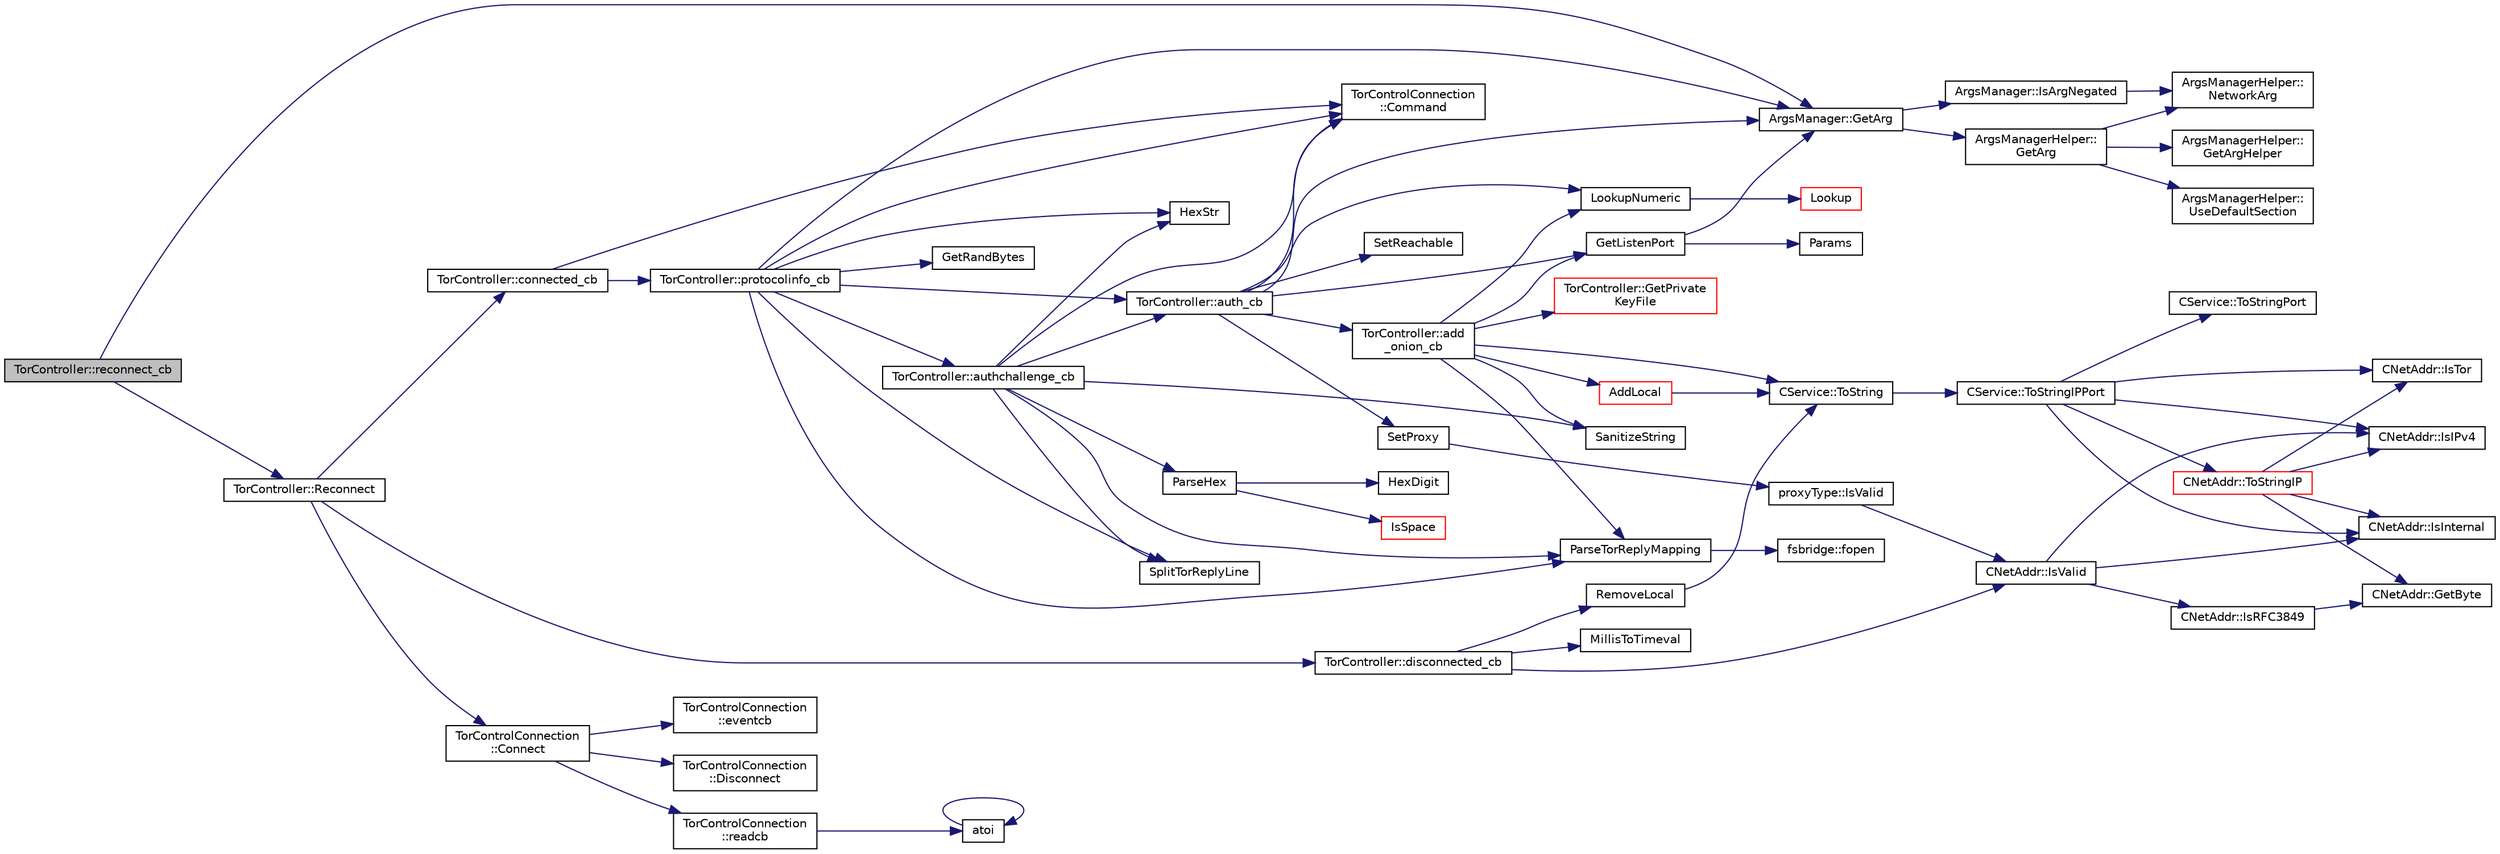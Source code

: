 digraph "TorController::reconnect_cb"
{
  edge [fontname="Helvetica",fontsize="10",labelfontname="Helvetica",labelfontsize="10"];
  node [fontname="Helvetica",fontsize="10",shape=record];
  rankdir="LR";
  Node1 [label="TorController::reconnect_cb",height=0.2,width=0.4,color="black", fillcolor="grey75", style="filled", fontcolor="black"];
  Node1 -> Node2 [color="midnightblue",fontsize="10",style="solid",fontname="Helvetica"];
  Node2 [label="TorController::Reconnect",height=0.2,width=0.4,color="black", fillcolor="white", style="filled",URL="$class_tor_controller.html#ae5d4304836fce79574ec540c5ada8269",tooltip="Reconnect, after getting disconnected. "];
  Node2 -> Node3 [color="midnightblue",fontsize="10",style="solid",fontname="Helvetica"];
  Node3 [label="TorControlConnection\l::Connect",height=0.2,width=0.4,color="black", fillcolor="white", style="filled",URL="$class_tor_control_connection.html#a36b6359caf9a304efe310b9b7141a939",tooltip="Connect to a Tor control port. "];
  Node3 -> Node4 [color="midnightblue",fontsize="10",style="solid",fontname="Helvetica"];
  Node4 [label="TorControlConnection\l::Disconnect",height=0.2,width=0.4,color="black", fillcolor="white", style="filled",URL="$class_tor_control_connection.html#ab956fc8db185b0559a2c17acab81b8e9",tooltip="Disconnect from Tor control port. "];
  Node3 -> Node5 [color="midnightblue",fontsize="10",style="solid",fontname="Helvetica"];
  Node5 [label="TorControlConnection\l::readcb",height=0.2,width=0.4,color="black", fillcolor="white", style="filled",URL="$class_tor_control_connection.html#a7d7e2393f19cb41c32223def3df769ea",tooltip="Libevent handlers: internal. "];
  Node5 -> Node6 [color="midnightblue",fontsize="10",style="solid",fontname="Helvetica"];
  Node6 [label="atoi",height=0.2,width=0.4,color="black", fillcolor="white", style="filled",URL="$strencodings_8cpp.html#aa5ce96ec36f4413f820cec9c1831c070"];
  Node6 -> Node6 [color="midnightblue",fontsize="10",style="solid",fontname="Helvetica"];
  Node3 -> Node7 [color="midnightblue",fontsize="10",style="solid",fontname="Helvetica"];
  Node7 [label="TorControlConnection\l::eventcb",height=0.2,width=0.4,color="black", fillcolor="white", style="filled",URL="$class_tor_control_connection.html#a8b22b26822247f8be7d739e14a045e98"];
  Node2 -> Node8 [color="midnightblue",fontsize="10",style="solid",fontname="Helvetica"];
  Node8 [label="TorController::connected_cb",height=0.2,width=0.4,color="black", fillcolor="white", style="filled",URL="$class_tor_controller.html#a59d56a1525a08235b07dd9eadbae0d1f",tooltip="Callback after successful connection. "];
  Node8 -> Node9 [color="midnightblue",fontsize="10",style="solid",fontname="Helvetica"];
  Node9 [label="TorControlConnection\l::Command",height=0.2,width=0.4,color="black", fillcolor="white", style="filled",URL="$class_tor_control_connection.html#a5d0292a1389bb0f78d15fe6c06a2baeb",tooltip="Send a command, register a handler for the reply. "];
  Node8 -> Node10 [color="midnightblue",fontsize="10",style="solid",fontname="Helvetica"];
  Node10 [label="TorController::protocolinfo_cb",height=0.2,width=0.4,color="black", fillcolor="white", style="filled",URL="$class_tor_controller.html#aee36fcd1cd60d7f4eb007d909894b1c3",tooltip="Callback for PROTOCOLINFO result. "];
  Node10 -> Node11 [color="midnightblue",fontsize="10",style="solid",fontname="Helvetica"];
  Node11 [label="SplitTorReplyLine",height=0.2,width=0.4,color="black", fillcolor="white", style="filled",URL="$torcontrol_8cpp.html#a3bcc380129e28cdd0d99f253477873b1"];
  Node10 -> Node12 [color="midnightblue",fontsize="10",style="solid",fontname="Helvetica"];
  Node12 [label="ParseTorReplyMapping",height=0.2,width=0.4,color="black", fillcolor="white", style="filled",URL="$torcontrol_8cpp.html#aef4e3c2281283409db7b0c878a6c2043",tooltip="Parse reply arguments in the form &#39;METHODS=COOKIE,SAFECOOKIE COOKIEFILE=\".../control_auth_cookie\"&#39;. "];
  Node12 -> Node13 [color="midnightblue",fontsize="10",style="solid",fontname="Helvetica"];
  Node13 [label="fsbridge::fopen",height=0.2,width=0.4,color="black", fillcolor="white", style="filled",URL="$namespacefsbridge.html#a19c84cec4ae9accfbc88a83e48f7ee92"];
  Node10 -> Node14 [color="midnightblue",fontsize="10",style="solid",fontname="Helvetica"];
  Node14 [label="ArgsManager::GetArg",height=0.2,width=0.4,color="black", fillcolor="white", style="filled",URL="$class_args_manager.html#a565c101a8d753ca2d71c7069a9d411c1",tooltip="Return string argument or default value. "];
  Node14 -> Node15 [color="midnightblue",fontsize="10",style="solid",fontname="Helvetica"];
  Node15 [label="ArgsManager::IsArgNegated",height=0.2,width=0.4,color="black", fillcolor="white", style="filled",URL="$class_args_manager.html#a279ccbf7bbe9de5dceb8c6bfd1736583",tooltip="Return true if the argument was originally passed as a negated option, i.e. "];
  Node15 -> Node16 [color="midnightblue",fontsize="10",style="solid",fontname="Helvetica"];
  Node16 [label="ArgsManagerHelper::\lNetworkArg",height=0.2,width=0.4,color="black", fillcolor="white", style="filled",URL="$class_args_manager_helper.html#a863ddbcfbd113cf88cf622a0a4e32c1d",tooltip="Convert regular argument into the network-specific setting. "];
  Node14 -> Node17 [color="midnightblue",fontsize="10",style="solid",fontname="Helvetica"];
  Node17 [label="ArgsManagerHelper::\lGetArg",height=0.2,width=0.4,color="black", fillcolor="white", style="filled",URL="$class_args_manager_helper.html#aa4f8f77dc468b29cffe50513c78a87cd"];
  Node17 -> Node18 [color="midnightblue",fontsize="10",style="solid",fontname="Helvetica"];
  Node18 [label="ArgsManagerHelper::\lGetArgHelper",height=0.2,width=0.4,color="black", fillcolor="white", style="filled",URL="$class_args_manager_helper.html#a1804a95992b4e10d04f0b92c53032b29",tooltip="Return true/false if an argument is set in a map, and also return the first (or last) of the possibly..."];
  Node17 -> Node16 [color="midnightblue",fontsize="10",style="solid",fontname="Helvetica"];
  Node17 -> Node19 [color="midnightblue",fontsize="10",style="solid",fontname="Helvetica"];
  Node19 [label="ArgsManagerHelper::\lUseDefaultSection",height=0.2,width=0.4,color="black", fillcolor="white", style="filled",URL="$class_args_manager_helper.html#a43f3488403e4f0433ade323e48008359",tooltip="Determine whether to use config settings in the default section, See also comments around ArgsManager..."];
  Node10 -> Node9 [color="midnightblue",fontsize="10",style="solid",fontname="Helvetica"];
  Node10 -> Node20 [color="midnightblue",fontsize="10",style="solid",fontname="Helvetica"];
  Node20 [label="TorController::auth_cb",height=0.2,width=0.4,color="black", fillcolor="white", style="filled",URL="$class_tor_controller.html#ae36bc33cb3088384517c68f71e9944ce",tooltip="Callback for AUTHENTICATE result. "];
  Node20 -> Node14 [color="midnightblue",fontsize="10",style="solid",fontname="Helvetica"];
  Node20 -> Node21 [color="midnightblue",fontsize="10",style="solid",fontname="Helvetica"];
  Node21 [label="LookupNumeric",height=0.2,width=0.4,color="black", fillcolor="white", style="filled",URL="$netbase_8cpp.html#a82f06e9cca43021fa1c4f234a7fe5e2a"];
  Node21 -> Node22 [color="midnightblue",fontsize="10",style="solid",fontname="Helvetica"];
  Node22 [label="Lookup",height=0.2,width=0.4,color="red", fillcolor="white", style="filled",URL="$netbase_8cpp.html#a56a2f4bcb9fb77b5efe358f804f642cc"];
  Node20 -> Node23 [color="midnightblue",fontsize="10",style="solid",fontname="Helvetica"];
  Node23 [label="SetProxy",height=0.2,width=0.4,color="black", fillcolor="white", style="filled",URL="$netbase_8cpp.html#afb67b4c7e1edb97af6f3edf4014491e9"];
  Node23 -> Node24 [color="midnightblue",fontsize="10",style="solid",fontname="Helvetica"];
  Node24 [label="proxyType::IsValid",height=0.2,width=0.4,color="black", fillcolor="white", style="filled",URL="$classproxy_type.html#a2d9ece3a71e623ae96475995beb53b2e"];
  Node24 -> Node25 [color="midnightblue",fontsize="10",style="solid",fontname="Helvetica"];
  Node25 [label="CNetAddr::IsValid",height=0.2,width=0.4,color="black", fillcolor="white", style="filled",URL="$class_c_net_addr.html#a52a1b506f07e5450057e12a8b5a7fbcd"];
  Node25 -> Node26 [color="midnightblue",fontsize="10",style="solid",fontname="Helvetica"];
  Node26 [label="CNetAddr::IsRFC3849",height=0.2,width=0.4,color="black", fillcolor="white", style="filled",URL="$class_c_net_addr.html#a639dff0ffea6ad930353784686def39b"];
  Node26 -> Node27 [color="midnightblue",fontsize="10",style="solid",fontname="Helvetica"];
  Node27 [label="CNetAddr::GetByte",height=0.2,width=0.4,color="black", fillcolor="white", style="filled",URL="$class_c_net_addr.html#a0793d30a6baae6e3d4e06084ec33eddd"];
  Node25 -> Node28 [color="midnightblue",fontsize="10",style="solid",fontname="Helvetica"];
  Node28 [label="CNetAddr::IsInternal",height=0.2,width=0.4,color="black", fillcolor="white", style="filled",URL="$class_c_net_addr.html#ab6a1988f734e2f0c4a67ebaefe8b01c8"];
  Node25 -> Node29 [color="midnightblue",fontsize="10",style="solid",fontname="Helvetica"];
  Node29 [label="CNetAddr::IsIPv4",height=0.2,width=0.4,color="black", fillcolor="white", style="filled",URL="$class_c_net_addr.html#a16ff4478f02f06f5a9a038a24d5da2f9"];
  Node20 -> Node30 [color="midnightblue",fontsize="10",style="solid",fontname="Helvetica"];
  Node30 [label="SetReachable",height=0.2,width=0.4,color="black", fillcolor="white", style="filled",URL="$net_8cpp.html#a88fcbb2797e33ab46f48251e4433746a",tooltip="Mark a network as reachable or unreachable (no automatic connects to it) "];
  Node20 -> Node9 [color="midnightblue",fontsize="10",style="solid",fontname="Helvetica"];
  Node20 -> Node31 [color="midnightblue",fontsize="10",style="solid",fontname="Helvetica"];
  Node31 [label="GetListenPort",height=0.2,width=0.4,color="black", fillcolor="white", style="filled",URL="$net_8cpp.html#af6d341a24d761a509fca026458cf2f72"];
  Node31 -> Node14 [color="midnightblue",fontsize="10",style="solid",fontname="Helvetica"];
  Node31 -> Node32 [color="midnightblue",fontsize="10",style="solid",fontname="Helvetica"];
  Node32 [label="Params",height=0.2,width=0.4,color="black", fillcolor="white", style="filled",URL="$chainparams_8cpp.html#ace5c5b706d71a324a417dd2db394fd4a",tooltip="Return the currently selected parameters. "];
  Node20 -> Node33 [color="midnightblue",fontsize="10",style="solid",fontname="Helvetica"];
  Node33 [label="TorController::add\l_onion_cb",height=0.2,width=0.4,color="black", fillcolor="white", style="filled",URL="$class_tor_controller.html#a78b762c14a006b2f509261a95963ff67",tooltip="Callback for ADD_ONION result. "];
  Node33 -> Node12 [color="midnightblue",fontsize="10",style="solid",fontname="Helvetica"];
  Node33 -> Node34 [color="midnightblue",fontsize="10",style="solid",fontname="Helvetica"];
  Node34 [label="SanitizeString",height=0.2,width=0.4,color="black", fillcolor="white", style="filled",URL="$strencodings_8cpp.html#aa179dc54b52ee4d555344dd5472ccb6b",tooltip="Remove unsafe chars. "];
  Node33 -> Node21 [color="midnightblue",fontsize="10",style="solid",fontname="Helvetica"];
  Node33 -> Node31 [color="midnightblue",fontsize="10",style="solid",fontname="Helvetica"];
  Node33 -> Node35 [color="midnightblue",fontsize="10",style="solid",fontname="Helvetica"];
  Node35 [label="CService::ToString",height=0.2,width=0.4,color="black", fillcolor="white", style="filled",URL="$class_c_service.html#a336f9848fe9364e260c76499be0351a5"];
  Node35 -> Node36 [color="midnightblue",fontsize="10",style="solid",fontname="Helvetica"];
  Node36 [label="CService::ToStringIPPort",height=0.2,width=0.4,color="black", fillcolor="white", style="filled",URL="$class_c_service.html#a39b82301356b0dfc2a92befc727b77be"];
  Node36 -> Node29 [color="midnightblue",fontsize="10",style="solid",fontname="Helvetica"];
  Node36 -> Node37 [color="midnightblue",fontsize="10",style="solid",fontname="Helvetica"];
  Node37 [label="CNetAddr::IsTor",height=0.2,width=0.4,color="black", fillcolor="white", style="filled",URL="$class_c_net_addr.html#a3fba9e0b18f531c0ed15794a30e8165d"];
  Node36 -> Node28 [color="midnightblue",fontsize="10",style="solid",fontname="Helvetica"];
  Node36 -> Node38 [color="midnightblue",fontsize="10",style="solid",fontname="Helvetica"];
  Node38 [label="CNetAddr::ToStringIP",height=0.2,width=0.4,color="red", fillcolor="white", style="filled",URL="$class_c_net_addr.html#a7ec845c27b63853fb0db08a4d154266f"];
  Node38 -> Node37 [color="midnightblue",fontsize="10",style="solid",fontname="Helvetica"];
  Node38 -> Node28 [color="midnightblue",fontsize="10",style="solid",fontname="Helvetica"];
  Node38 -> Node29 [color="midnightblue",fontsize="10",style="solid",fontname="Helvetica"];
  Node38 -> Node27 [color="midnightblue",fontsize="10",style="solid",fontname="Helvetica"];
  Node36 -> Node39 [color="midnightblue",fontsize="10",style="solid",fontname="Helvetica"];
  Node39 [label="CService::ToStringPort",height=0.2,width=0.4,color="black", fillcolor="white", style="filled",URL="$class_c_service.html#a1e0f0b98239a9097044695a9e439bb46"];
  Node33 -> Node40 [color="midnightblue",fontsize="10",style="solid",fontname="Helvetica"];
  Node40 [label="TorController::GetPrivate\lKeyFile",height=0.2,width=0.4,color="red", fillcolor="white", style="filled",URL="$class_tor_controller.html#a55913c25c46f3d6cd49acb173664c350",tooltip="Get name fo file to store private key in. "];
  Node33 -> Node41 [color="midnightblue",fontsize="10",style="solid",fontname="Helvetica"];
  Node41 [label="AddLocal",height=0.2,width=0.4,color="red", fillcolor="white", style="filled",URL="$net_8cpp.html#abb92a02eecc581e8927c8a6e31968645"];
  Node41 -> Node35 [color="midnightblue",fontsize="10",style="solid",fontname="Helvetica"];
  Node10 -> Node42 [color="midnightblue",fontsize="10",style="solid",fontname="Helvetica"];
  Node42 [label="GetRandBytes",height=0.2,width=0.4,color="black", fillcolor="white", style="filled",URL="$random_8cpp.html#a6ee67373bce34cf387d83c86b438ff84",tooltip="Overall design of the RNG and entropy sources. "];
  Node10 -> Node43 [color="midnightblue",fontsize="10",style="solid",fontname="Helvetica"];
  Node43 [label="HexStr",height=0.2,width=0.4,color="black", fillcolor="white", style="filled",URL="$strencodings_8h.html#af003e10d5d34c3271ca57ec79059a5ae"];
  Node10 -> Node44 [color="midnightblue",fontsize="10",style="solid",fontname="Helvetica"];
  Node44 [label="TorController::authchallenge_cb",height=0.2,width=0.4,color="black", fillcolor="white", style="filled",URL="$class_tor_controller.html#a86f1396b9f242183ffe777e0951eb997",tooltip="Callback for AUTHCHALLENGE result. "];
  Node44 -> Node11 [color="midnightblue",fontsize="10",style="solid",fontname="Helvetica"];
  Node44 -> Node12 [color="midnightblue",fontsize="10",style="solid",fontname="Helvetica"];
  Node44 -> Node34 [color="midnightblue",fontsize="10",style="solid",fontname="Helvetica"];
  Node44 -> Node45 [color="midnightblue",fontsize="10",style="solid",fontname="Helvetica"];
  Node45 [label="ParseHex",height=0.2,width=0.4,color="black", fillcolor="white", style="filled",URL="$strencodings_8cpp.html#a5a787187ddd5c52baae692350ec5a2cb"];
  Node45 -> Node46 [color="midnightblue",fontsize="10",style="solid",fontname="Helvetica"];
  Node46 [label="IsSpace",height=0.2,width=0.4,color="red", fillcolor="white", style="filled",URL="$strencodings_8h.html#aa30de1eac29287732050df7168cde03a",tooltip="Tests if the given character is a whitespace character. "];
  Node45 -> Node47 [color="midnightblue",fontsize="10",style="solid",fontname="Helvetica"];
  Node47 [label="HexDigit",height=0.2,width=0.4,color="black", fillcolor="white", style="filled",URL="$strencodings_8cpp.html#aa59e8a8c5a39cb5041f93bb95dd02119"];
  Node44 -> Node43 [color="midnightblue",fontsize="10",style="solid",fontname="Helvetica"];
  Node44 -> Node9 [color="midnightblue",fontsize="10",style="solid",fontname="Helvetica"];
  Node44 -> Node20 [color="midnightblue",fontsize="10",style="solid",fontname="Helvetica"];
  Node2 -> Node48 [color="midnightblue",fontsize="10",style="solid",fontname="Helvetica"];
  Node48 [label="TorController::disconnected_cb",height=0.2,width=0.4,color="black", fillcolor="white", style="filled",URL="$class_tor_controller.html#a81392f33f0c7e069762668ec3a757075",tooltip="Callback after connection lost or failed connection attempt. "];
  Node48 -> Node25 [color="midnightblue",fontsize="10",style="solid",fontname="Helvetica"];
  Node48 -> Node49 [color="midnightblue",fontsize="10",style="solid",fontname="Helvetica"];
  Node49 [label="RemoveLocal",height=0.2,width=0.4,color="black", fillcolor="white", style="filled",URL="$net_8cpp.html#a298d283732067adcbd421b66327413f8"];
  Node49 -> Node35 [color="midnightblue",fontsize="10",style="solid",fontname="Helvetica"];
  Node48 -> Node50 [color="midnightblue",fontsize="10",style="solid",fontname="Helvetica"];
  Node50 [label="MillisToTimeval",height=0.2,width=0.4,color="black", fillcolor="white", style="filled",URL="$netbase_8cpp.html#a0813a315d41aebd2edea6c4298b90a37",tooltip="Convert milliseconds to a struct timeval for e.g. "];
  Node1 -> Node14 [color="midnightblue",fontsize="10",style="solid",fontname="Helvetica"];
}
